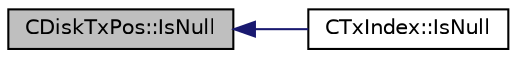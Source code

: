 digraph "CDiskTxPos::IsNull"
{
  edge [fontname="Helvetica",fontsize="10",labelfontname="Helvetica",labelfontsize="10"];
  node [fontname="Helvetica",fontsize="10",shape=record];
  rankdir="LR";
  Node7 [label="CDiskTxPos::IsNull",height=0.2,width=0.4,color="black", fillcolor="grey75", style="filled", fontcolor="black"];
  Node7 -> Node8 [dir="back",color="midnightblue",fontsize="10",style="solid",fontname="Helvetica"];
  Node8 [label="CTxIndex::IsNull",height=0.2,width=0.4,color="black", fillcolor="white", style="filled",URL="$d5/db3/class_c_tx_index.html#a27f2d2e6bc1fad724bd5bff9eeb694fc"];
}
